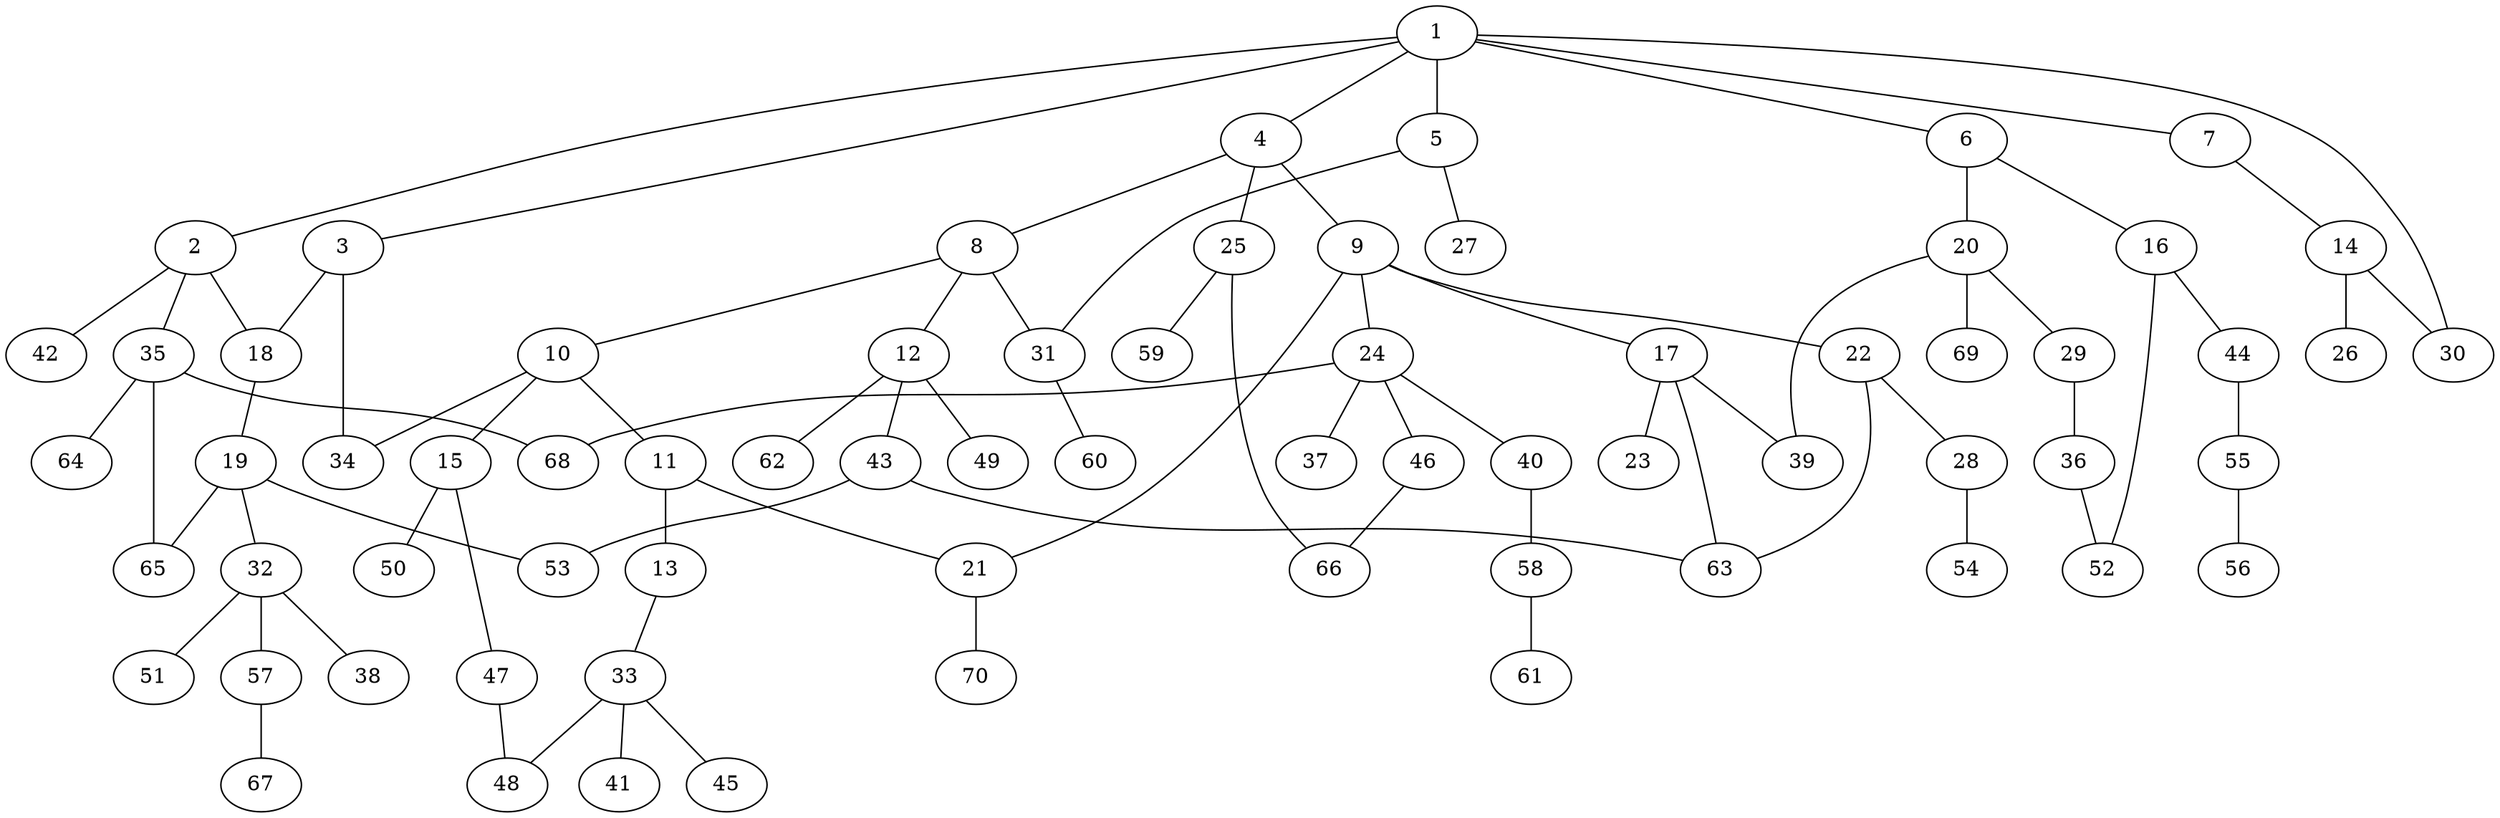 graph graphname {1--2
1--3
1--4
1--5
1--6
1--7
1--30
2--18
2--35
2--42
3--18
3--34
4--8
4--9
4--25
5--27
5--31
6--16
6--20
7--14
8--10
8--12
8--31
9--17
9--21
9--22
9--24
10--11
10--15
10--34
11--13
11--21
12--43
12--49
12--62
13--33
14--26
14--30
15--47
15--50
16--44
16--52
17--23
17--39
17--63
18--19
19--32
19--53
19--65
20--29
20--39
20--69
21--70
22--28
22--63
24--37
24--40
24--46
24--68
25--59
25--66
28--54
29--36
31--60
32--38
32--51
32--57
33--41
33--45
33--48
35--64
35--65
35--68
36--52
40--58
43--53
43--63
44--55
46--66
47--48
55--56
57--67
58--61
}